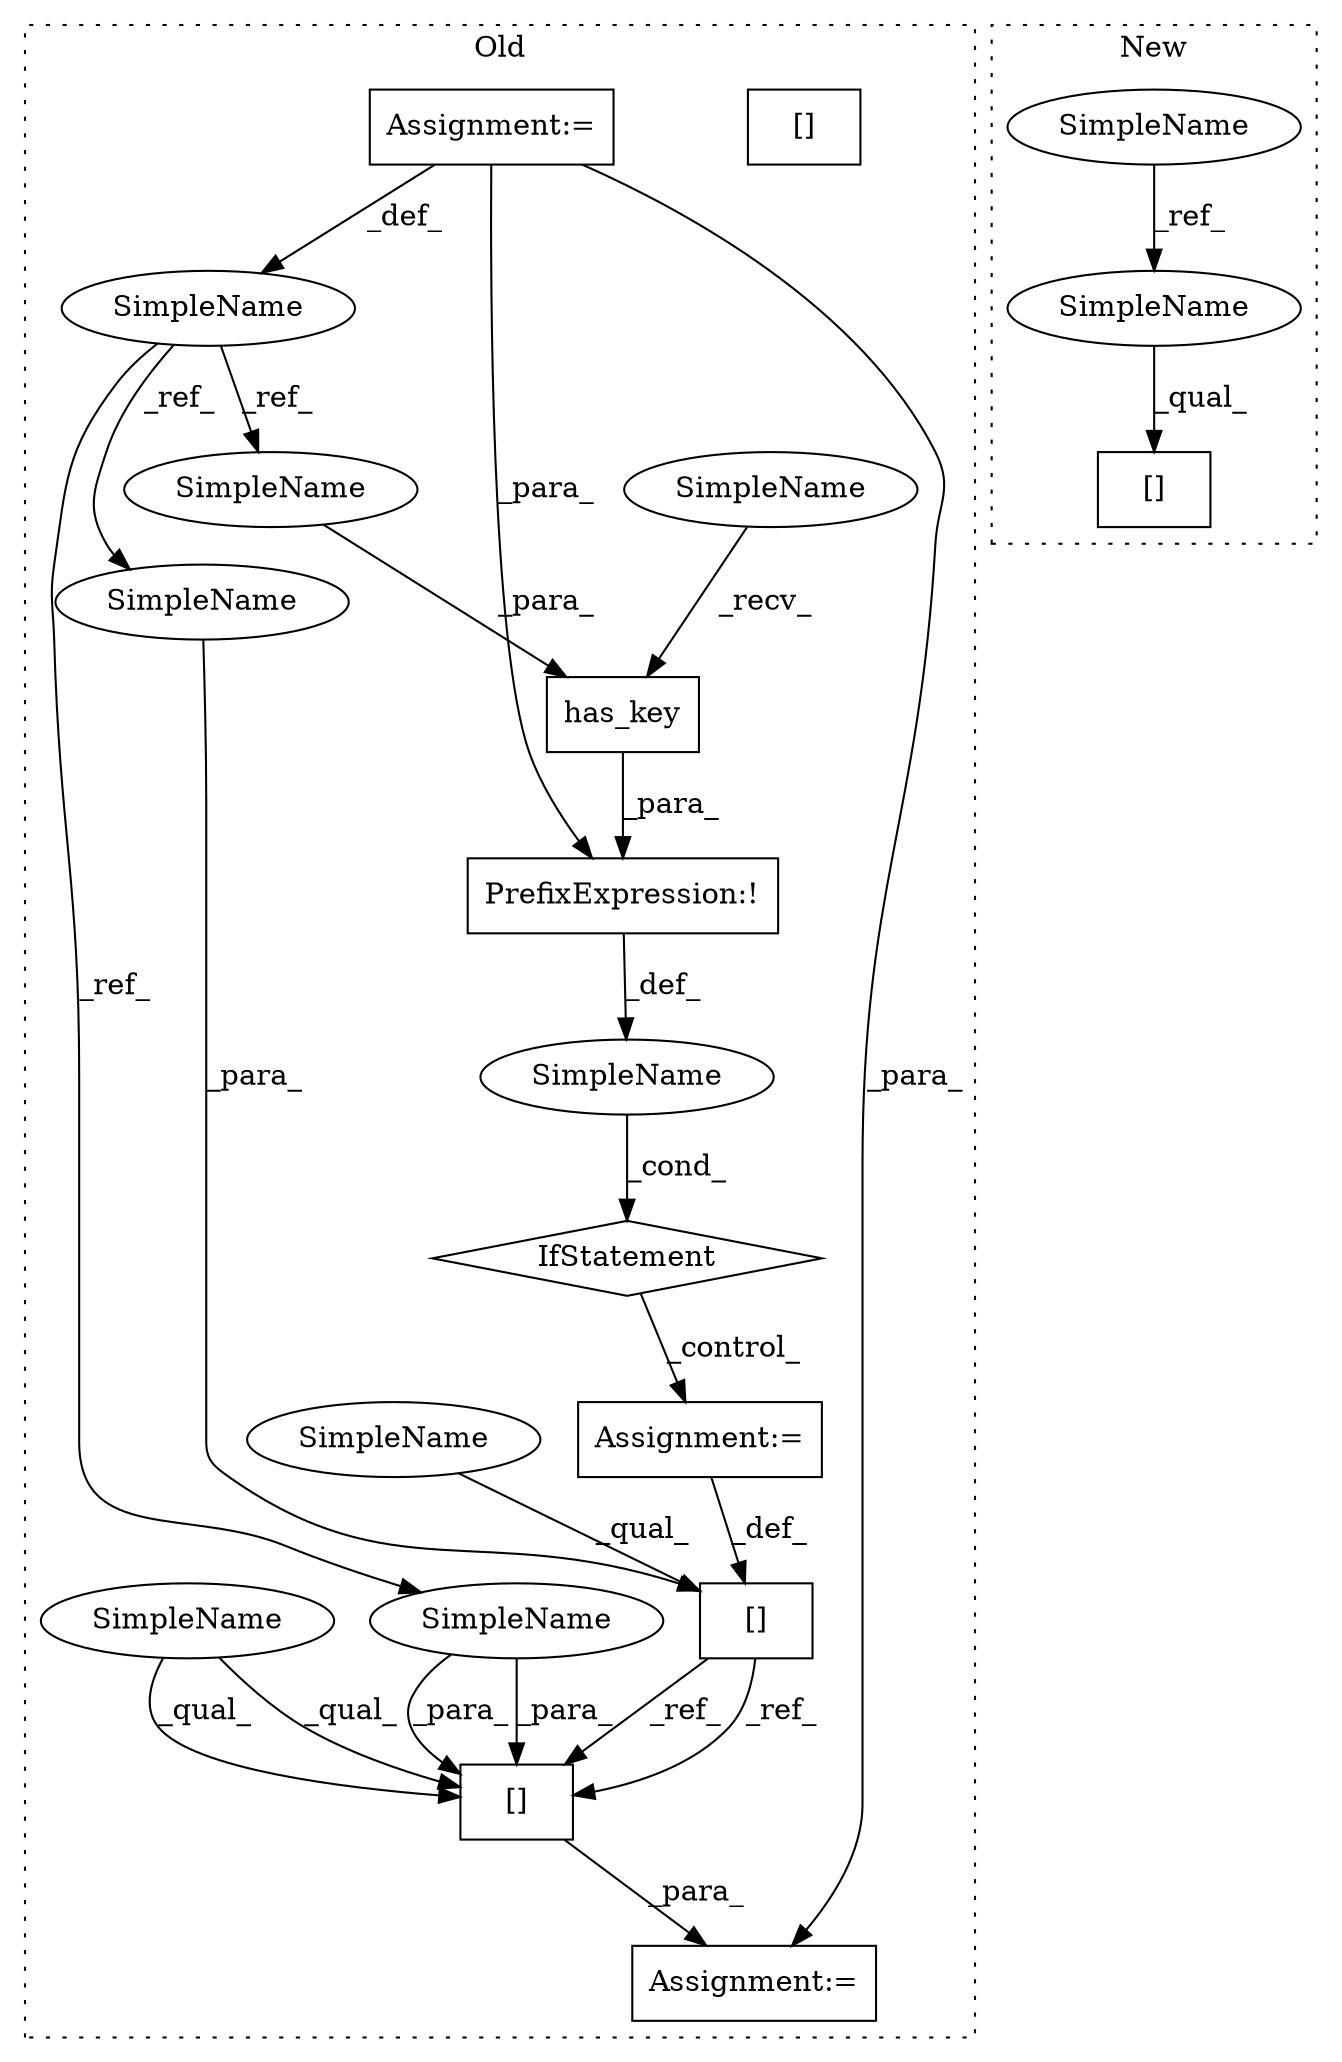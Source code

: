 digraph G {
subgraph cluster0 {
1 [label="has_key" a="32" s="2983,2994" l="8,1" shape="box"];
3 [label="IfStatement" a="25" s="2970,2995" l="4,2" shape="diamond"];
4 [label="PrefixExpression:!" a="38" s="2974" l="1" shape="box"];
5 [label="Assignment:=" a="7" s="3019" l="1" shape="box"];
6 [label="[]" a="2" s="3007,3018" l="8,1" shape="box"];
7 [label="SimpleName" a="42" s="" l="" shape="ellipse"];
9 [label="[]" a="2" s="3050,3061" l="8,1" shape="box"];
10 [label="SimpleName" a="42" s="2944" l="3" shape="ellipse"];
11 [label="Assignment:=" a="7" s="3049" l="1" shape="box"];
12 [label="Assignment:=" a="7" s="2947" l="1" shape="box"];
13 [label="[]" a="2" s="3050,3061" l="8,1" shape="box"];
14 [label="SimpleName" a="42" s="3015" l="3" shape="ellipse"];
15 [label="SimpleName" a="42" s="2991" l="3" shape="ellipse"];
16 [label="SimpleName" a="42" s="3058" l="3" shape="ellipse"];
18 [label="SimpleName" a="42" s="2975" l="7" shape="ellipse"];
19 [label="SimpleName" a="42" s="3050" l="7" shape="ellipse"];
20 [label="SimpleName" a="42" s="3007" l="7" shape="ellipse"];
label = "Old";
style="dotted";
}
subgraph cluster1 {
2 [label="[]" a="2" s="3289,3311" l="8,1" shape="box"];
8 [label="SimpleName" a="42" s="2972" l="7" shape="ellipse"];
17 [label="SimpleName" a="42" s="3289" l="7" shape="ellipse"];
label = "New";
style="dotted";
}
1 -> 4 [label="_para_"];
3 -> 5 [label="_control_"];
4 -> 7 [label="_def_"];
5 -> 6 [label="_def_"];
6 -> 13 [label="_ref_"];
6 -> 13 [label="_ref_"];
7 -> 3 [label="_cond_"];
8 -> 17 [label="_ref_"];
10 -> 16 [label="_ref_"];
10 -> 14 [label="_ref_"];
10 -> 15 [label="_ref_"];
12 -> 10 [label="_def_"];
12 -> 11 [label="_para_"];
12 -> 4 [label="_para_"];
13 -> 11 [label="_para_"];
14 -> 6 [label="_para_"];
15 -> 1 [label="_para_"];
16 -> 13 [label="_para_"];
16 -> 13 [label="_para_"];
17 -> 2 [label="_qual_"];
18 -> 1 [label="_recv_"];
19 -> 13 [label="_qual_"];
19 -> 13 [label="_qual_"];
20 -> 6 [label="_qual_"];
}